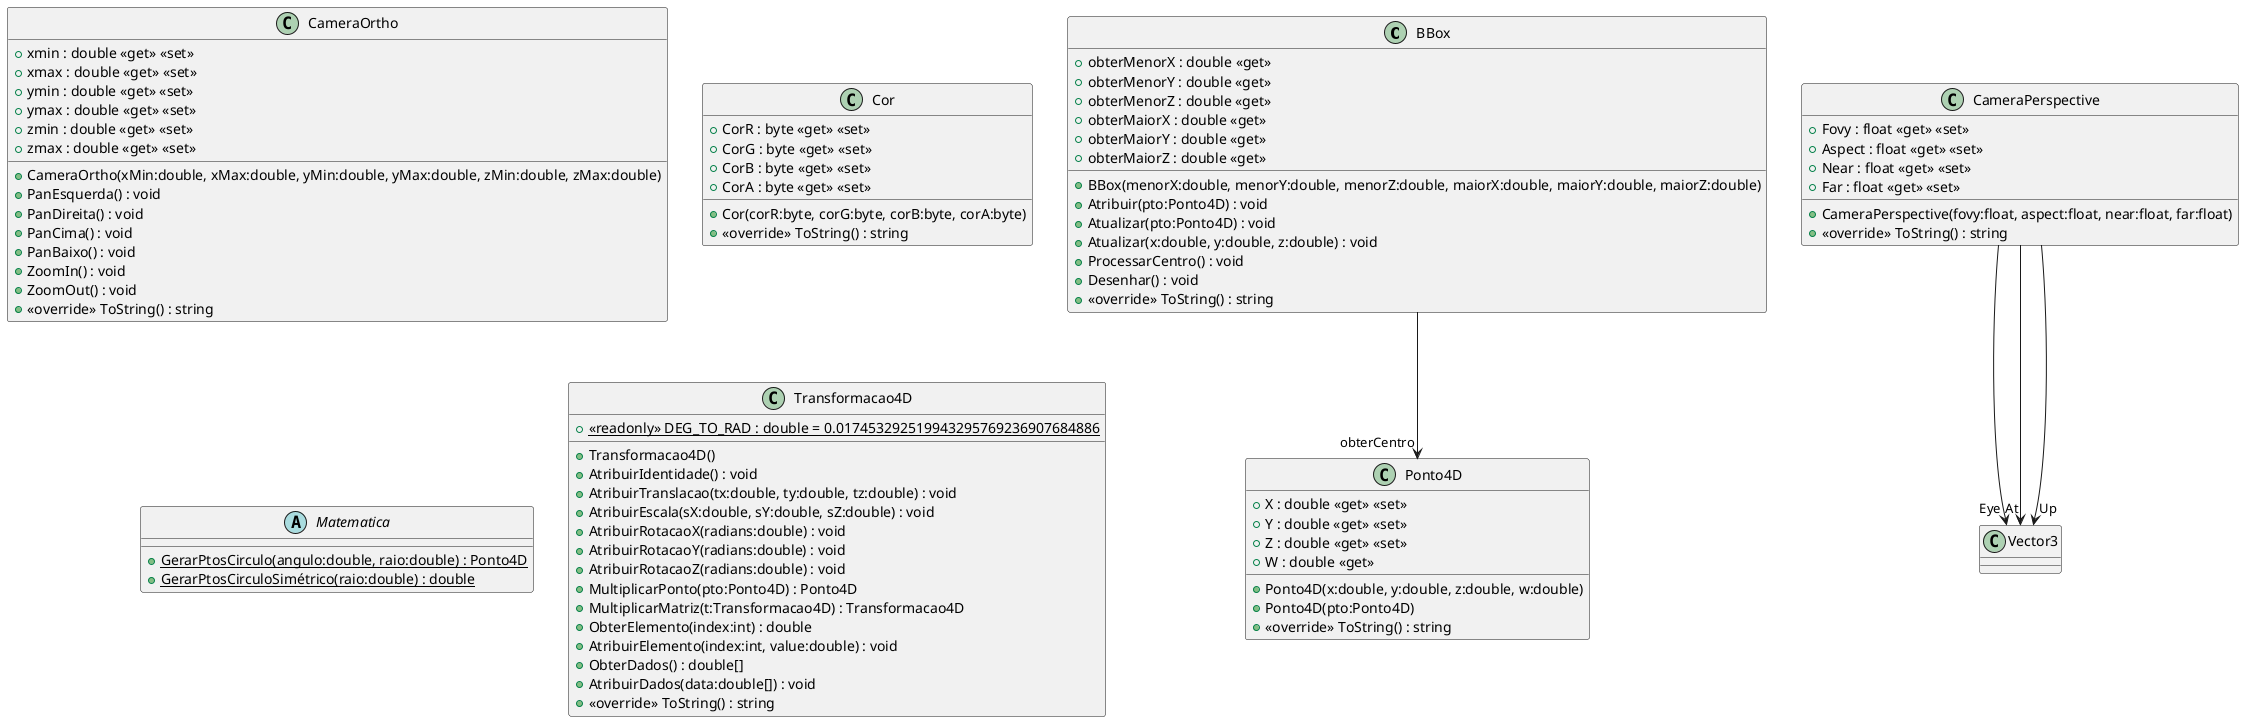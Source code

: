 @startuml
class BBox {
    + BBox(menorX:double, menorY:double, menorZ:double, maiorX:double, maiorY:double, maiorZ:double)
    + Atribuir(pto:Ponto4D) : void
    + Atualizar(pto:Ponto4D) : void
    + Atualizar(x:double, y:double, z:double) : void
    + ProcessarCentro() : void
    + Desenhar() : void
    + obterMenorX : double <<get>>
    + obterMenorY : double <<get>>
    + obterMenorZ : double <<get>>
    + obterMaiorX : double <<get>>
    + obterMaiorY : double <<get>>
    + obterMaiorZ : double <<get>>
    + <<override>> ToString() : string
}
BBox --> "obterCentro" Ponto4D
class CameraOrtho {
    + CameraOrtho(xMin:double, xMax:double, yMin:double, yMax:double, zMin:double, zMax:double)
    + xmin : double <<get>> <<set>>
    + xmax : double <<get>> <<set>>
    + ymin : double <<get>> <<set>>
    + ymax : double <<get>> <<set>>
    + zmin : double <<get>> <<set>>
    + zmax : double <<get>> <<set>>
    + PanEsquerda() : void
    + PanDireita() : void
    + PanCima() : void
    + PanBaixo() : void
    + ZoomIn() : void
    + ZoomOut() : void
    + <<override>> ToString() : string
}
class CameraPerspective {
    + CameraPerspective(fovy:float, aspect:float, near:float, far:float)
    + Fovy : float <<get>> <<set>>
    + Aspect : float <<get>> <<set>>
    + Near : float <<get>> <<set>>
    + Far : float <<get>> <<set>>
    + <<override>> ToString() : string
}
CameraPerspective --> "Eye" Vector3
CameraPerspective --> "At" Vector3
CameraPerspective --> "Up" Vector3
class Cor {
    + Cor(corR:byte, corG:byte, corB:byte, corA:byte)
    + <<override>> ToString() : string
    + CorR : byte <<get>> <<set>>
    + CorG : byte <<get>> <<set>>
    + CorB : byte <<get>> <<set>>
    + CorA : byte <<get>> <<set>>
}
abstract class Matematica {
    + {static} GerarPtosCirculo(angulo:double, raio:double) : Ponto4D
    + {static} GerarPtosCirculoSimétrico(raio:double) : double
}
class Ponto4D {
    + Ponto4D(x:double, y:double, z:double, w:double)
    + Ponto4D(pto:Ponto4D)
    + X : double <<get>> <<set>>
    + Y : double <<get>> <<set>>
    + Z : double <<get>> <<set>>
    + W : double <<get>>
    + <<override>> ToString() : string
}
class Transformacao4D {
    {static} + <<readonly>> DEG_TO_RAD : double = 0.017453292519943295769236907684886
    + Transformacao4D()
    + AtribuirIdentidade() : void
    + AtribuirTranslacao(tx:double, ty:double, tz:double) : void
    + AtribuirEscala(sX:double, sY:double, sZ:double) : void
    + AtribuirRotacaoX(radians:double) : void
    + AtribuirRotacaoY(radians:double) : void
    + AtribuirRotacaoZ(radians:double) : void
    + MultiplicarPonto(pto:Ponto4D) : Ponto4D
    + MultiplicarMatriz(t:Transformacao4D) : Transformacao4D
    + ObterElemento(index:int) : double
    + AtribuirElemento(index:int, value:double) : void
    + ObterDados() : double[]
    + AtribuirDados(data:double[]) : void
    + <<override>> ToString() : string
}
@enduml
